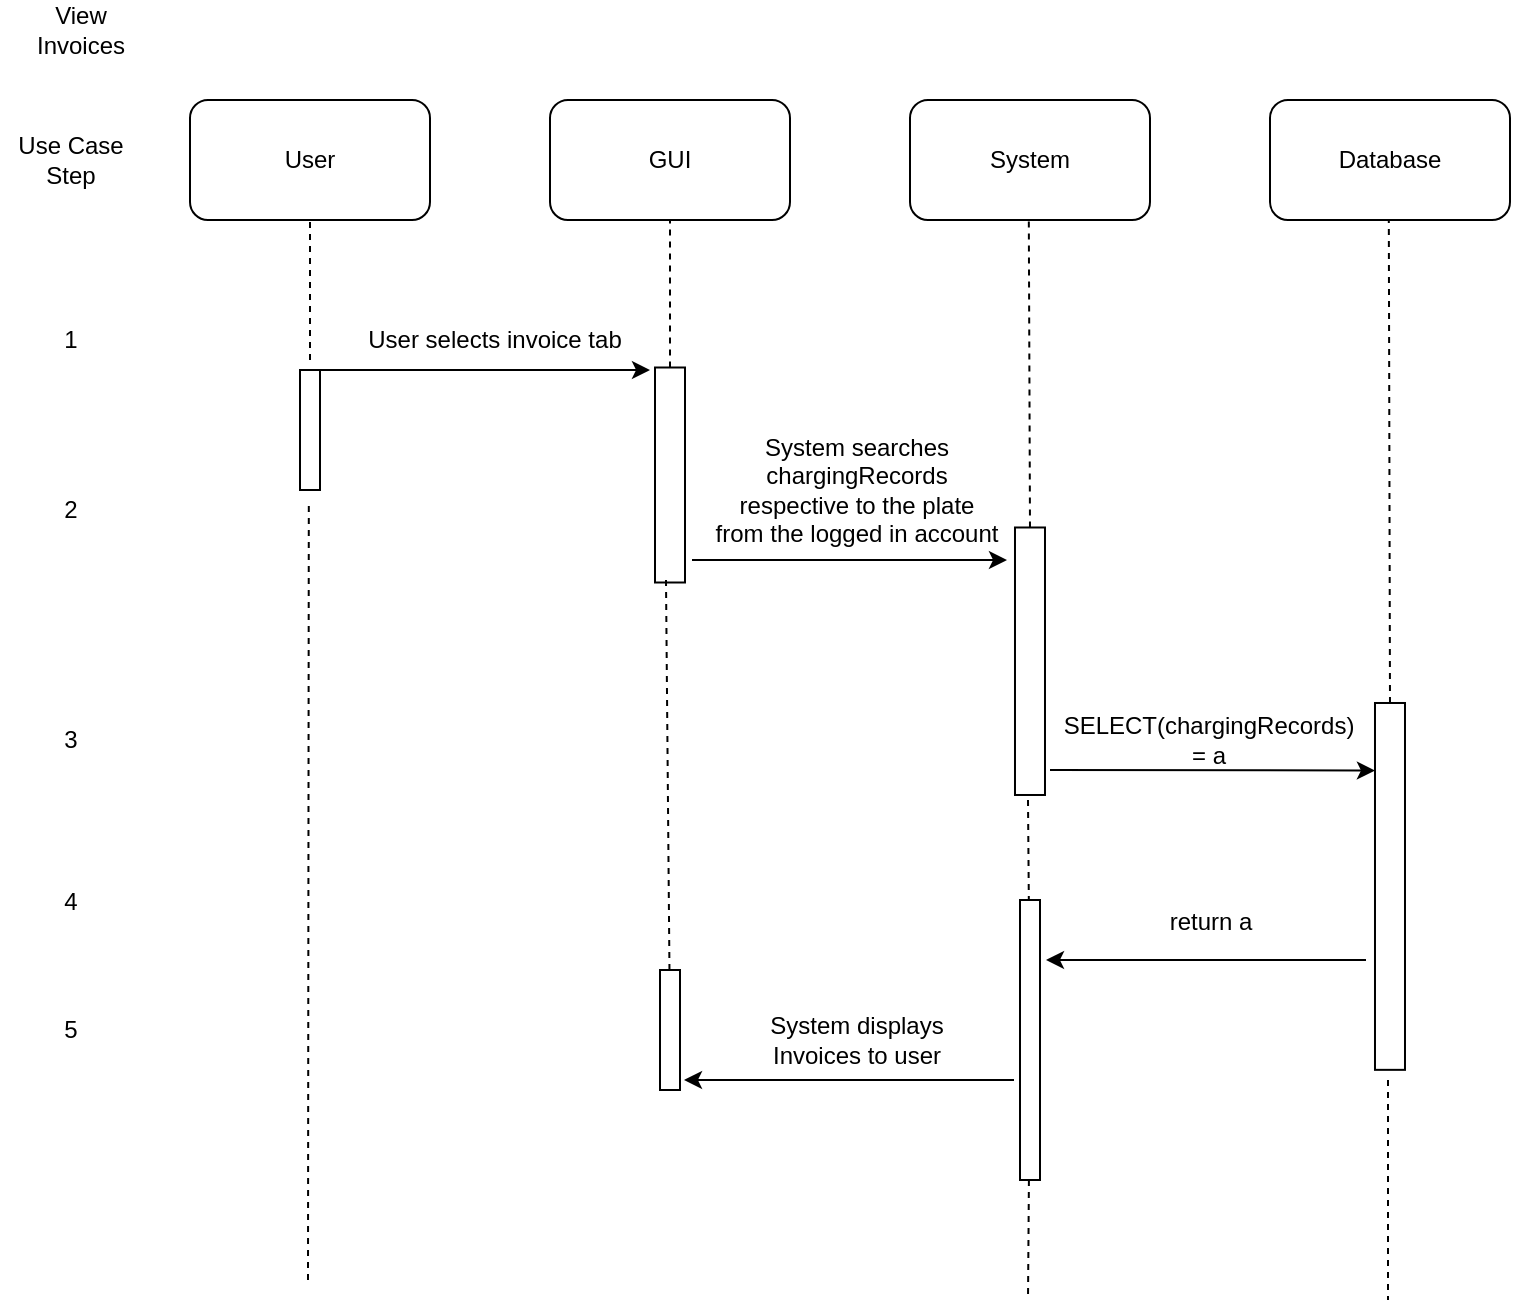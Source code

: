 <mxfile version="13.7.9" type="device"><diagram id="kgpKYQtTHZ0yAKxKKP6v" name="Page-1"><mxGraphModel dx="824" dy="956" grid="1" gridSize="10" guides="1" tooltips="1" connect="1" arrows="1" fold="1" page="1" pageScale="1" pageWidth="850" pageHeight="1100" math="0" shadow="0"><root><mxCell id="0"/><mxCell id="1" parent="0"/><mxCell id="0U-U5oZWUJ3AR50d1f2t-3" value="User" style="rounded=1;whiteSpace=wrap;html=1;" parent="1" vertex="1"><mxGeometry x="120" y="80" width="120" height="60" as="geometry"/></mxCell><mxCell id="0U-U5oZWUJ3AR50d1f2t-4" value="GUI" style="rounded=1;whiteSpace=wrap;html=1;" parent="1" vertex="1"><mxGeometry x="300" y="80" width="120" height="60" as="geometry"/></mxCell><mxCell id="0U-U5oZWUJ3AR50d1f2t-5" value="System" style="rounded=1;whiteSpace=wrap;html=1;" parent="1" vertex="1"><mxGeometry x="480" y="80" width="120" height="60" as="geometry"/></mxCell><mxCell id="0U-U5oZWUJ3AR50d1f2t-6" value="Database" style="rounded=1;whiteSpace=wrap;html=1;" parent="1" vertex="1"><mxGeometry x="660" y="80" width="120" height="60" as="geometry"/></mxCell><mxCell id="0U-U5oZWUJ3AR50d1f2t-7" value="" style="rounded=0;whiteSpace=wrap;html=1;rotation=-90;" parent="1" vertex="1"><mxGeometry x="150" y="240" width="60" height="10" as="geometry"/></mxCell><mxCell id="0U-U5oZWUJ3AR50d1f2t-10" value="" style="rounded=0;whiteSpace=wrap;html=1;rotation=-90;" parent="1" vertex="1"><mxGeometry x="306.25" y="260" width="107.5" height="15" as="geometry"/></mxCell><mxCell id="0U-U5oZWUJ3AR50d1f2t-12" value="" style="endArrow=none;dashed=1;html=1;entryX=0.5;entryY=1;entryDx=0;entryDy=0;" parent="1" target="0U-U5oZWUJ3AR50d1f2t-3" edge="1"><mxGeometry width="50" height="50" relative="1" as="geometry"><mxPoint x="180" y="210" as="sourcePoint"/><mxPoint x="470" y="380" as="targetPoint"/></mxGeometry></mxCell><mxCell id="0U-U5oZWUJ3AR50d1f2t-13" value="" style="endArrow=none;dashed=1;html=1;entryX=0.5;entryY=1;entryDx=0;entryDy=0;" parent="1" edge="1"><mxGeometry width="50" height="50" relative="1" as="geometry"><mxPoint x="179" y="670" as="sourcePoint"/><mxPoint x="179.41" y="280" as="targetPoint"/></mxGeometry></mxCell><mxCell id="0U-U5oZWUJ3AR50d1f2t-15" value="" style="endArrow=classic;html=1;exitX=1;exitY=0.75;exitDx=0;exitDy=0;" parent="1" source="0U-U5oZWUJ3AR50d1f2t-7" edge="1"><mxGeometry width="50" height="50" relative="1" as="geometry"><mxPoint x="220" y="240" as="sourcePoint"/><mxPoint x="350" y="215" as="targetPoint"/></mxGeometry></mxCell><mxCell id="0U-U5oZWUJ3AR50d1f2t-16" value="User selects invoice&amp;nbsp;tab" style="text;html=1;align=center;verticalAlign=middle;resizable=0;points=[];autosize=1;" parent="1" vertex="1"><mxGeometry x="202" y="190" width="140" height="20" as="geometry"/></mxCell><mxCell id="0U-U5oZWUJ3AR50d1f2t-17" value="" style="rounded=0;whiteSpace=wrap;html=1;rotation=-90;" parent="1" vertex="1"><mxGeometry x="473.12" y="353.12" width="133.75" height="15" as="geometry"/></mxCell><mxCell id="0U-U5oZWUJ3AR50d1f2t-18" value="" style="endArrow=classic;html=1;" parent="1" edge="1"><mxGeometry width="50" height="50" relative="1" as="geometry"><mxPoint x="371" y="310" as="sourcePoint"/><mxPoint x="528.5" y="310" as="targetPoint"/></mxGeometry></mxCell><mxCell id="0U-U5oZWUJ3AR50d1f2t-19" value="" style="endArrow=none;dashed=1;html=1;exitX=1;exitY=0.5;exitDx=0;exitDy=0;" parent="1" source="0U-U5oZWUJ3AR50d1f2t-10" edge="1"><mxGeometry width="50" height="50" relative="1" as="geometry"><mxPoint x="340" y="190" as="sourcePoint"/><mxPoint x="360" y="140" as="targetPoint"/></mxGeometry></mxCell><mxCell id="0U-U5oZWUJ3AR50d1f2t-20" value="" style="endArrow=none;dashed=1;html=1;" parent="1" source="0U-U5oZWUJ3AR50d1f2t-38" edge="1"><mxGeometry width="50" height="50" relative="1" as="geometry"><mxPoint x="358" y="680" as="sourcePoint"/><mxPoint x="358" y="320" as="targetPoint"/></mxGeometry></mxCell><mxCell id="0U-U5oZWUJ3AR50d1f2t-22" value="" style="endArrow=none;dashed=1;html=1;entryX=0.5;entryY=1;entryDx=0;entryDy=0;exitX=1;exitY=0.5;exitDx=0;exitDy=0;" parent="1" source="0U-U5oZWUJ3AR50d1f2t-17" edge="1"><mxGeometry width="50" height="50" relative="1" as="geometry"><mxPoint x="539" y="290" as="sourcePoint"/><mxPoint x="539.41" y="140" as="targetPoint"/></mxGeometry></mxCell><mxCell id="0U-U5oZWUJ3AR50d1f2t-23" value="" style="rounded=0;whiteSpace=wrap;html=1;rotation=-90;" parent="1" vertex="1"><mxGeometry x="628.28" y="465.71" width="183.43" height="15" as="geometry"/></mxCell><mxCell id="0U-U5oZWUJ3AR50d1f2t-24" value="" style="endArrow=none;dashed=1;html=1;entryX=0.5;entryY=1;entryDx=0;entryDy=0;exitX=1;exitY=0.5;exitDx=0;exitDy=0;" parent="1" source="0U-U5oZWUJ3AR50d1f2t-23" edge="1"><mxGeometry width="50" height="50" relative="1" as="geometry"><mxPoint x="720.0" y="293.75" as="sourcePoint"/><mxPoint x="719.41" y="140" as="targetPoint"/></mxGeometry></mxCell><mxCell id="0U-U5oZWUJ3AR50d1f2t-25" value="" style="endArrow=none;dashed=1;html=1;" parent="1" source="0U-U5oZWUJ3AR50d1f2t-32" edge="1"><mxGeometry width="50" height="50" relative="1" as="geometry"><mxPoint x="539" y="430" as="sourcePoint"/><mxPoint x="539" y="680" as="targetPoint"/></mxGeometry></mxCell><mxCell id="0U-U5oZWUJ3AR50d1f2t-26" value="" style="endArrow=none;dashed=1;html=1;" parent="1" edge="1"><mxGeometry width="50" height="50" relative="1" as="geometry"><mxPoint x="719" y="570" as="sourcePoint"/><mxPoint x="719" y="680" as="targetPoint"/></mxGeometry></mxCell><mxCell id="0U-U5oZWUJ3AR50d1f2t-29" value="System displays&lt;br&gt;Invoices to user" style="text;html=1;align=center;verticalAlign=middle;resizable=0;points=[];autosize=1;" parent="1" vertex="1"><mxGeometry x="403" y="535" width="100" height="30" as="geometry"/></mxCell><mxCell id="0U-U5oZWUJ3AR50d1f2t-30" value="" style="endArrow=classic;html=1;entryX=0.816;entryY=-0.002;entryDx=0;entryDy=0;entryPerimeter=0;" parent="1" target="0U-U5oZWUJ3AR50d1f2t-23" edge="1"><mxGeometry width="50" height="50" relative="1" as="geometry"><mxPoint x="550" y="415" as="sourcePoint"/><mxPoint x="460" y="360" as="targetPoint"/></mxGeometry></mxCell><mxCell id="0U-U5oZWUJ3AR50d1f2t-31" value="SELECT(chargingRecords)&lt;br&gt;= a" style="text;html=1;align=center;verticalAlign=middle;resizable=0;points=[];autosize=1;" parent="1" vertex="1"><mxGeometry x="549" y="385" width="160" height="30" as="geometry"/></mxCell><mxCell id="0U-U5oZWUJ3AR50d1f2t-32" value="" style="rounded=0;whiteSpace=wrap;html=1;rotation=-90;" parent="1" vertex="1"><mxGeometry x="470" y="545" width="140" height="10" as="geometry"/></mxCell><mxCell id="0U-U5oZWUJ3AR50d1f2t-36" value="" style="endArrow=none;dashed=1;html=1;" parent="1" target="0U-U5oZWUJ3AR50d1f2t-32" edge="1"><mxGeometry width="50" height="50" relative="1" as="geometry"><mxPoint x="539" y="430" as="sourcePoint"/><mxPoint x="539" y="680" as="targetPoint"/></mxGeometry></mxCell><mxCell id="0U-U5oZWUJ3AR50d1f2t-37" value="" style="endArrow=classic;html=1;" parent="1" edge="1"><mxGeometry width="50" height="50" relative="1" as="geometry"><mxPoint x="708" y="510" as="sourcePoint"/><mxPoint x="548" y="510" as="targetPoint"/><Array as="points"><mxPoint x="628" y="510"/></Array></mxGeometry></mxCell><mxCell id="0U-U5oZWUJ3AR50d1f2t-38" value="" style="rounded=0;whiteSpace=wrap;html=1;rotation=-90;" parent="1" vertex="1"><mxGeometry x="330" y="540" width="60" height="10" as="geometry"/></mxCell><mxCell id="0U-U5oZWUJ3AR50d1f2t-40" value="" style="endArrow=classic;html=1;" parent="1" edge="1"><mxGeometry width="50" height="50" relative="1" as="geometry"><mxPoint x="532" y="570" as="sourcePoint"/><mxPoint x="367.0" y="570" as="targetPoint"/></mxGeometry></mxCell><mxCell id="0U-U5oZWUJ3AR50d1f2t-43" value="return a" style="text;html=1;align=center;verticalAlign=middle;resizable=0;points=[];autosize=1;" parent="1" vertex="1"><mxGeometry x="600" y="480.71" width="60" height="20" as="geometry"/></mxCell><mxCell id="0U-U5oZWUJ3AR50d1f2t-44" value="Use Case&lt;br&gt;Step" style="text;html=1;align=center;verticalAlign=middle;resizable=0;points=[];autosize=1;" parent="1" vertex="1"><mxGeometry x="25" y="95" width="70" height="30" as="geometry"/></mxCell><mxCell id="0U-U5oZWUJ3AR50d1f2t-45" value="1" style="text;html=1;align=center;verticalAlign=middle;resizable=0;points=[];autosize=1;" parent="1" vertex="1"><mxGeometry x="50" y="190" width="20" height="20" as="geometry"/></mxCell><mxCell id="0U-U5oZWUJ3AR50d1f2t-46" value="2" style="text;html=1;align=center;verticalAlign=middle;resizable=0;points=[];autosize=1;" parent="1" vertex="1"><mxGeometry x="50" y="275" width="20" height="20" as="geometry"/></mxCell><mxCell id="0U-U5oZWUJ3AR50d1f2t-47" value="3" style="text;html=1;align=center;verticalAlign=middle;resizable=0;points=[];autosize=1;" parent="1" vertex="1"><mxGeometry x="50" y="390" width="20" height="20" as="geometry"/></mxCell><mxCell id="0U-U5oZWUJ3AR50d1f2t-48" value="4" style="text;html=1;align=center;verticalAlign=middle;resizable=0;points=[];autosize=1;" parent="1" vertex="1"><mxGeometry x="50" y="470.71" width="20" height="20" as="geometry"/></mxCell><mxCell id="0U-U5oZWUJ3AR50d1f2t-49" value="5" style="text;html=1;align=center;verticalAlign=middle;resizable=0;points=[];autosize=1;" parent="1" vertex="1"><mxGeometry x="50" y="535" width="20" height="20" as="geometry"/></mxCell><mxCell id="0U-U5oZWUJ3AR50d1f2t-51" value="View&lt;br&gt;Invoices" style="text;html=1;align=center;verticalAlign=middle;resizable=0;points=[];autosize=1;" parent="1" vertex="1"><mxGeometry x="35" y="30" width="60" height="30" as="geometry"/></mxCell><mxCell id="0U-U5oZWUJ3AR50d1f2t-52" value="System searches&lt;br&gt;chargingRecords&lt;br&gt;respective to the plate&lt;br&gt;from the logged in account" style="text;html=1;align=center;verticalAlign=middle;resizable=0;points=[];autosize=1;" parent="1" vertex="1"><mxGeometry x="373" y="245" width="160" height="60" as="geometry"/></mxCell></root></mxGraphModel></diagram></mxfile>